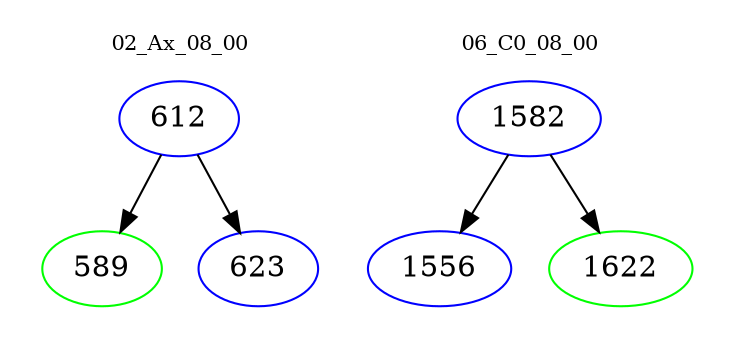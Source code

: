 digraph{
subgraph cluster_0 {
color = white
label = "02_Ax_08_00";
fontsize=10;
T0_612 [label="612", color="blue"]
T0_612 -> T0_589 [color="black"]
T0_589 [label="589", color="green"]
T0_612 -> T0_623 [color="black"]
T0_623 [label="623", color="blue"]
}
subgraph cluster_1 {
color = white
label = "06_C0_08_00";
fontsize=10;
T1_1582 [label="1582", color="blue"]
T1_1582 -> T1_1556 [color="black"]
T1_1556 [label="1556", color="blue"]
T1_1582 -> T1_1622 [color="black"]
T1_1622 [label="1622", color="green"]
}
}
